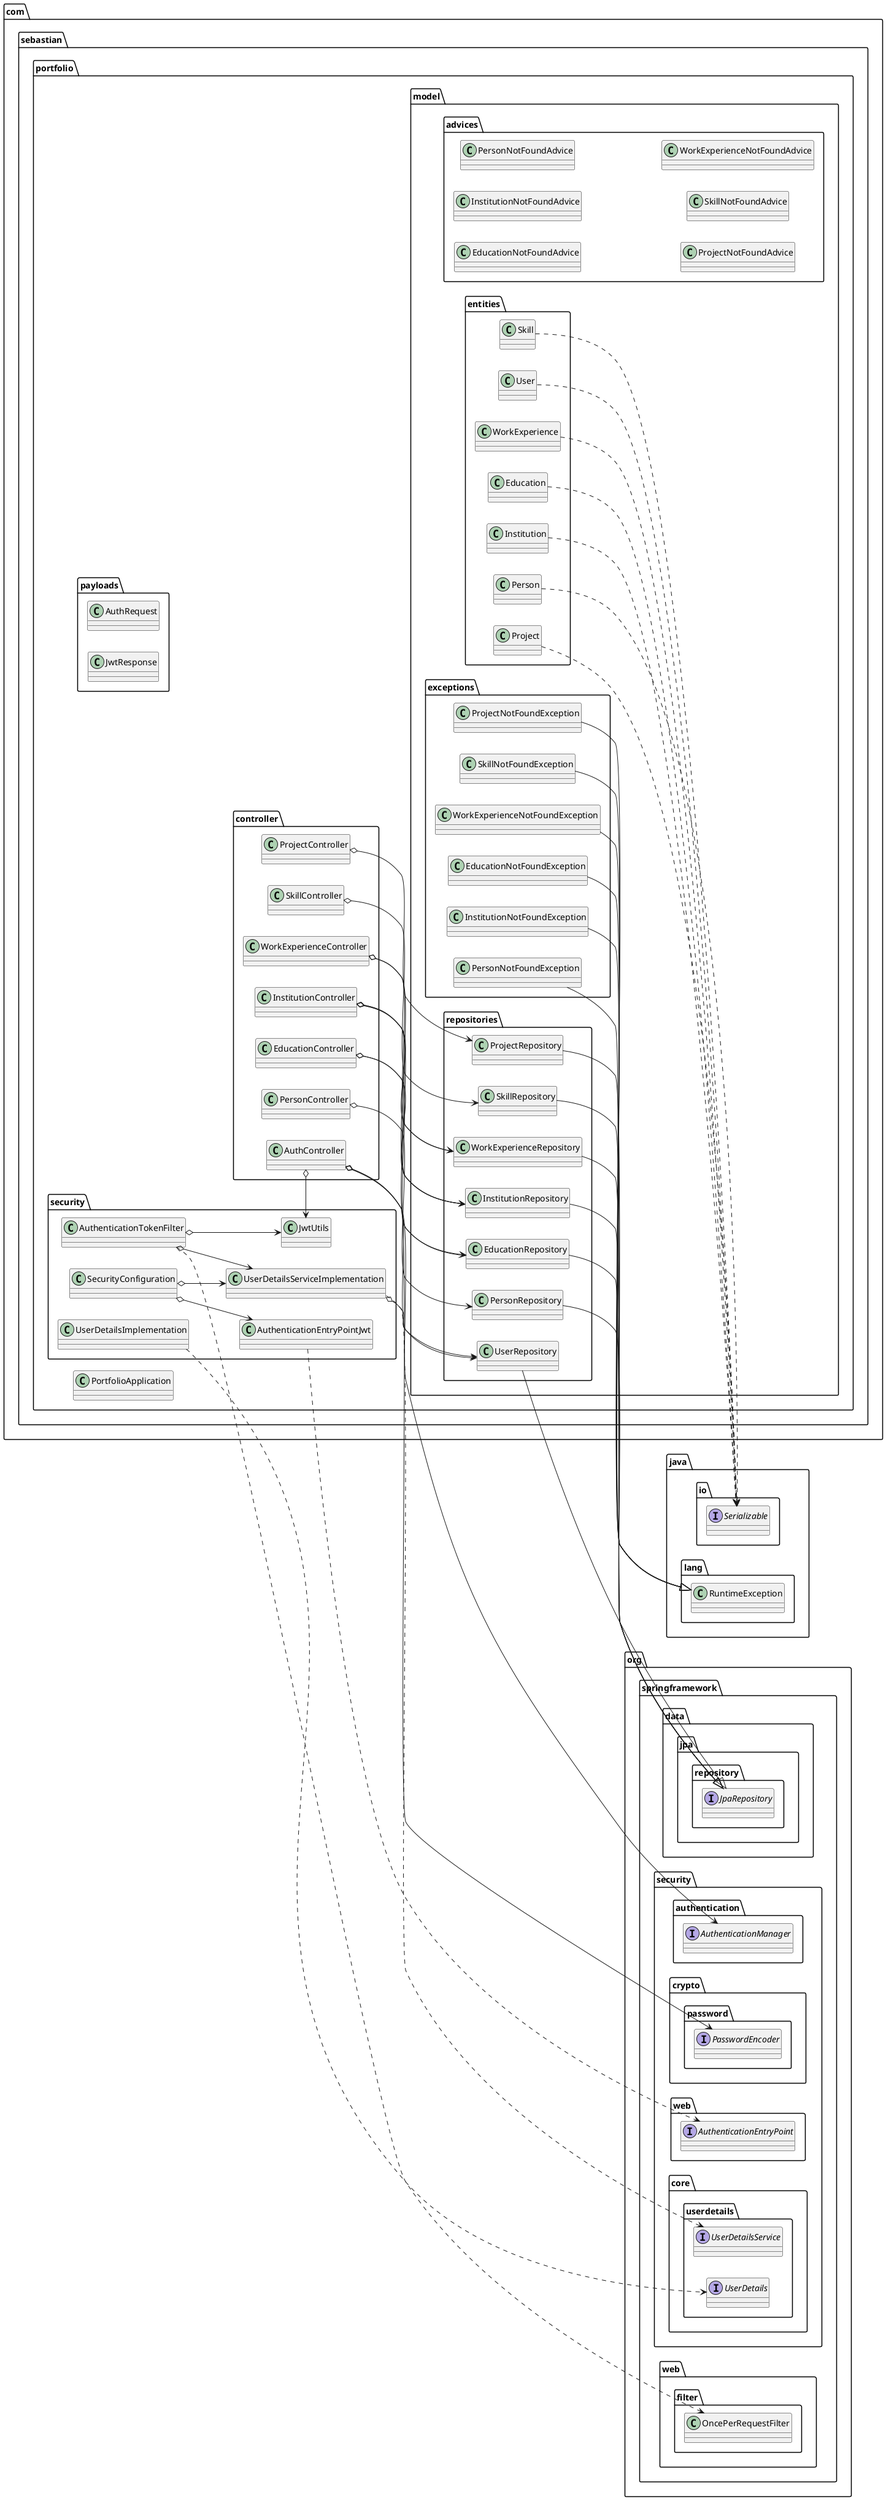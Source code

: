 @startuml
left to right direction
package org.springframework.security.authentication {
  interface AuthenticationManager
}
package org.springframework.security.web {
  interface AuthenticationEntryPoint
}
package org.springframework.web.filter {
  class OncePerRequestFilter
}
package org.springframework.security.core.userdetails {
  interface UserDetails
  interface UserDetailsService
}
package org.springframework.security.crypto.password {
  interface PasswordEncoder
}
package java.io {
  interface Serializable
}
package org.springframework.data.jpa.repository {
  interface JpaRepository
}
package java.lang {
  class RuntimeException
}
package com.sebastian.portfolio {
  package controller {
    class AuthController
    class EducationController
    class InstitutionController
    class PersonController
    class ProjectController
    class SkillController
    class WorkExperienceController
  }
  package model {
    package advices {
      class EducationNotFoundAdvice
      class InstitutionNotFoundAdvice
      class PersonNotFoundAdvice
      class ProjectNotFoundAdvice
      class SkillNotFoundAdvice
      class WorkExperienceNotFoundAdvice
    }
    package entities {
      class Education
      class Institution
      class Person
      class Project
      class Skill
      class User
      class WorkExperience
    }
    package exceptions {
      class EducationNotFoundException
      class InstitutionNotFoundException
      class PersonNotFoundException
      class ProjectNotFoundException
      class SkillNotFoundException
      class WorkExperienceNotFoundException
    }
    package repositories {
      class EducationRepository
      class InstitutionRepository
      class PersonRepository
      class ProjectRepository
      class SkillRepository
      class UserRepository
      class WorkExperienceRepository
    }
  }
  package payloads {
    class AuthRequest
    class JwtResponse
  }
  package security {
    class AuthenticationEntryPointJwt
    class AuthenticationTokenFilter
    class JwtUtils
    class SecurityConfiguration
    class UserDetailsImplementation
    class UserDetailsServiceImplementation
  }
  class PortfolioApplication
}

AuthenticationEntryPointJwt ..> AuthenticationEntryPoint
AuthenticationTokenFilter ..> OncePerRequestFilter
AuthenticationTokenFilter o--> JwtUtils
AuthenticationTokenFilter o--> UserDetailsServiceImplementation
SecurityConfiguration o--> UserDetailsServiceImplementation
SecurityConfiguration o--> AuthenticationEntryPointJwt
UserDetailsImplementation ..> UserDetails
UserDetailsServiceImplementation ..> UserDetailsService
UserDetailsServiceImplementation o--> UserRepository

AuthController o--> AuthenticationManager
AuthController o--> UserRepository
AuthController o--> PasswordEncoder
AuthController o--> JwtUtils
EducationController o--> EducationRepository
EducationController o--> InstitutionRepository
InstitutionController o--> InstitutionRepository
InstitutionController o--> EducationRepository
InstitutionController o--> WorkExperienceRepository
PersonController o--> PersonRepository
ProjectController o--> ProjectRepository
SkillController o--> SkillRepository
WorkExperienceController o--> WorkExperienceRepository
WorkExperienceController o--> InstitutionRepository

Education ..> Serializable
Institution ..> Serializable
Person ..> Serializable
Project ..> Serializable
Skill ..> Serializable
User ..> Serializable
WorkExperience ..> Serializable

EducationNotFoundException --|> RuntimeException
InstitutionNotFoundException --|> RuntimeException
PersonNotFoundException --|> RuntimeException
ProjectNotFoundException --|> RuntimeException
SkillNotFoundException --|> RuntimeException
WorkExperienceNotFoundException --|> RuntimeException

EducationRepository --|> JpaRepository
InstitutionRepository --|> JpaRepository
PersonRepository --|> JpaRepository
ProjectRepository --|> JpaRepository
SkillRepository --|> JpaRepository
UserRepository --|> JpaRepository
WorkExperienceRepository --|> JpaRepository
@enduml